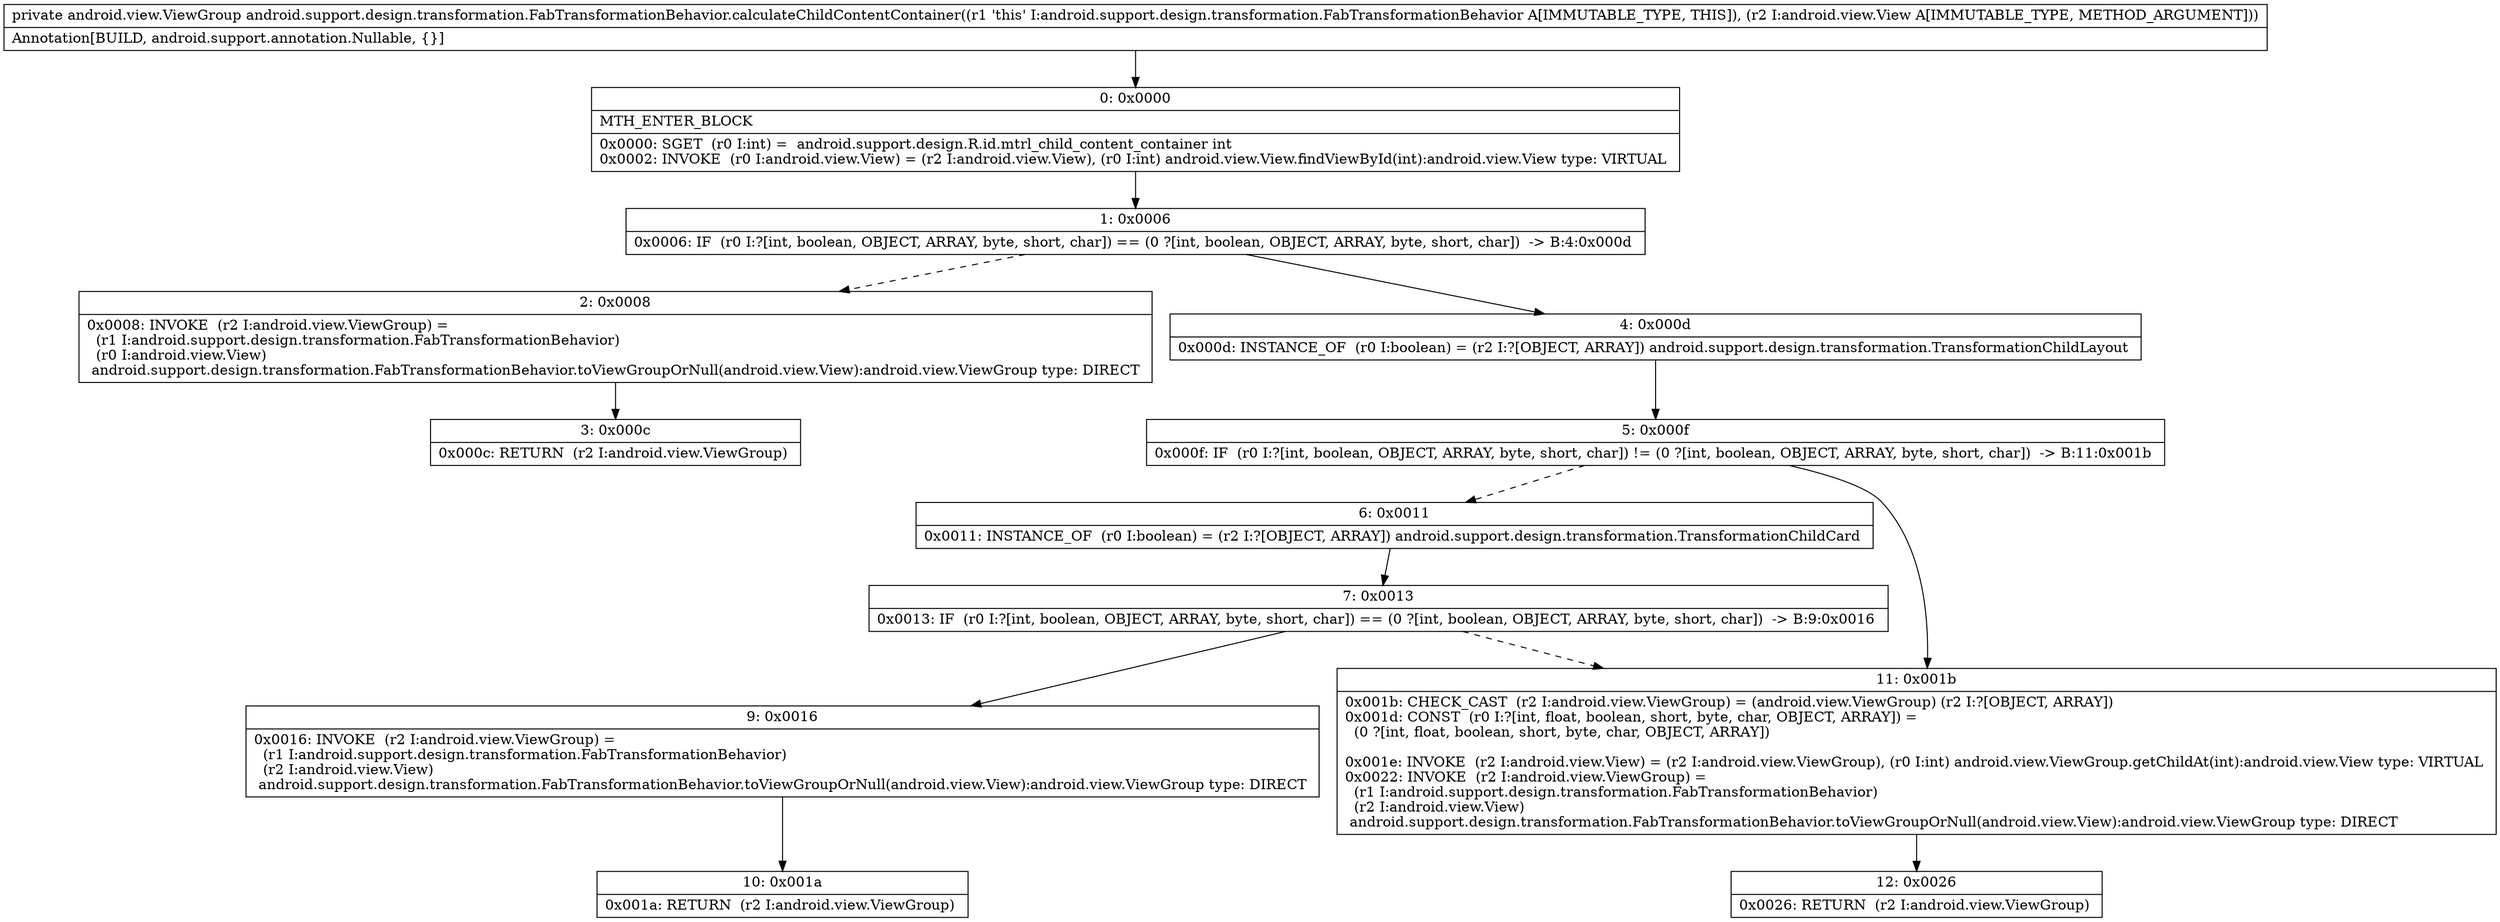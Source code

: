 digraph "CFG forandroid.support.design.transformation.FabTransformationBehavior.calculateChildContentContainer(Landroid\/view\/View;)Landroid\/view\/ViewGroup;" {
Node_0 [shape=record,label="{0\:\ 0x0000|MTH_ENTER_BLOCK\l|0x0000: SGET  (r0 I:int) =  android.support.design.R.id.mtrl_child_content_container int \l0x0002: INVOKE  (r0 I:android.view.View) = (r2 I:android.view.View), (r0 I:int) android.view.View.findViewById(int):android.view.View type: VIRTUAL \l}"];
Node_1 [shape=record,label="{1\:\ 0x0006|0x0006: IF  (r0 I:?[int, boolean, OBJECT, ARRAY, byte, short, char]) == (0 ?[int, boolean, OBJECT, ARRAY, byte, short, char])  \-\> B:4:0x000d \l}"];
Node_2 [shape=record,label="{2\:\ 0x0008|0x0008: INVOKE  (r2 I:android.view.ViewGroup) = \l  (r1 I:android.support.design.transformation.FabTransformationBehavior)\l  (r0 I:android.view.View)\l android.support.design.transformation.FabTransformationBehavior.toViewGroupOrNull(android.view.View):android.view.ViewGroup type: DIRECT \l}"];
Node_3 [shape=record,label="{3\:\ 0x000c|0x000c: RETURN  (r2 I:android.view.ViewGroup) \l}"];
Node_4 [shape=record,label="{4\:\ 0x000d|0x000d: INSTANCE_OF  (r0 I:boolean) = (r2 I:?[OBJECT, ARRAY]) android.support.design.transformation.TransformationChildLayout \l}"];
Node_5 [shape=record,label="{5\:\ 0x000f|0x000f: IF  (r0 I:?[int, boolean, OBJECT, ARRAY, byte, short, char]) != (0 ?[int, boolean, OBJECT, ARRAY, byte, short, char])  \-\> B:11:0x001b \l}"];
Node_6 [shape=record,label="{6\:\ 0x0011|0x0011: INSTANCE_OF  (r0 I:boolean) = (r2 I:?[OBJECT, ARRAY]) android.support.design.transformation.TransformationChildCard \l}"];
Node_7 [shape=record,label="{7\:\ 0x0013|0x0013: IF  (r0 I:?[int, boolean, OBJECT, ARRAY, byte, short, char]) == (0 ?[int, boolean, OBJECT, ARRAY, byte, short, char])  \-\> B:9:0x0016 \l}"];
Node_9 [shape=record,label="{9\:\ 0x0016|0x0016: INVOKE  (r2 I:android.view.ViewGroup) = \l  (r1 I:android.support.design.transformation.FabTransformationBehavior)\l  (r2 I:android.view.View)\l android.support.design.transformation.FabTransformationBehavior.toViewGroupOrNull(android.view.View):android.view.ViewGroup type: DIRECT \l}"];
Node_10 [shape=record,label="{10\:\ 0x001a|0x001a: RETURN  (r2 I:android.view.ViewGroup) \l}"];
Node_11 [shape=record,label="{11\:\ 0x001b|0x001b: CHECK_CAST  (r2 I:android.view.ViewGroup) = (android.view.ViewGroup) (r2 I:?[OBJECT, ARRAY]) \l0x001d: CONST  (r0 I:?[int, float, boolean, short, byte, char, OBJECT, ARRAY]) = \l  (0 ?[int, float, boolean, short, byte, char, OBJECT, ARRAY])\l \l0x001e: INVOKE  (r2 I:android.view.View) = (r2 I:android.view.ViewGroup), (r0 I:int) android.view.ViewGroup.getChildAt(int):android.view.View type: VIRTUAL \l0x0022: INVOKE  (r2 I:android.view.ViewGroup) = \l  (r1 I:android.support.design.transformation.FabTransformationBehavior)\l  (r2 I:android.view.View)\l android.support.design.transformation.FabTransformationBehavior.toViewGroupOrNull(android.view.View):android.view.ViewGroup type: DIRECT \l}"];
Node_12 [shape=record,label="{12\:\ 0x0026|0x0026: RETURN  (r2 I:android.view.ViewGroup) \l}"];
MethodNode[shape=record,label="{private android.view.ViewGroup android.support.design.transformation.FabTransformationBehavior.calculateChildContentContainer((r1 'this' I:android.support.design.transformation.FabTransformationBehavior A[IMMUTABLE_TYPE, THIS]), (r2 I:android.view.View A[IMMUTABLE_TYPE, METHOD_ARGUMENT]))  | Annotation[BUILD, android.support.annotation.Nullable, \{\}]\l}"];
MethodNode -> Node_0;
Node_0 -> Node_1;
Node_1 -> Node_2[style=dashed];
Node_1 -> Node_4;
Node_2 -> Node_3;
Node_4 -> Node_5;
Node_5 -> Node_6[style=dashed];
Node_5 -> Node_11;
Node_6 -> Node_7;
Node_7 -> Node_9;
Node_7 -> Node_11[style=dashed];
Node_9 -> Node_10;
Node_11 -> Node_12;
}

